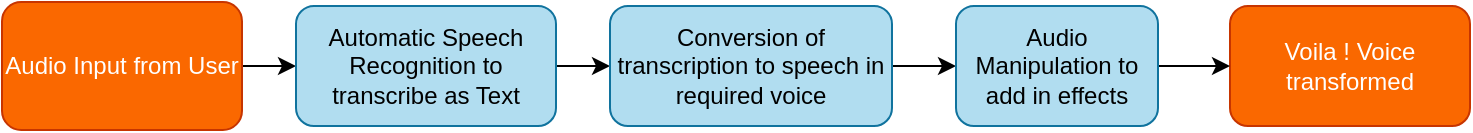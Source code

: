<mxfile>
    <diagram id="WVw24zHic-1xW2ep8XSa" name="Page-1">
        <mxGraphModel dx="785" dy="563" grid="0" gridSize="10" guides="1" tooltips="1" connect="1" arrows="1" fold="1" page="1" pageScale="1" pageWidth="900" pageHeight="1600" background="#ffffff" math="0" shadow="0">
            <root>
                <mxCell id="0"/>
                <mxCell id="1" parent="0"/>
                <mxCell id="5" value="" style="edgeStyle=none;html=1;fontColor=#FFFFFF;strokeColor=#000000;" edge="1" parent="1" source="2" target="4">
                    <mxGeometry relative="1" as="geometry"/>
                </mxCell>
                <mxCell id="2" value="&lt;font color=&quot;#ffffff&quot;&gt;Audio Input from User&lt;/font&gt;" style="rounded=1;whiteSpace=wrap;html=1;fillColor=#fa6800;fontColor=#000000;strokeColor=#C73500;" vertex="1" parent="1">
                    <mxGeometry x="18" y="240" width="120" height="64" as="geometry"/>
                </mxCell>
                <mxCell id="3" value="&lt;font color=&quot;#ffffff&quot;&gt;Voila ! Voice transformed&lt;/font&gt;" style="rounded=1;whiteSpace=wrap;html=1;fillColor=#fa6800;fontColor=#000000;strokeColor=#C73500;" vertex="1" parent="1">
                    <mxGeometry x="632" y="242" width="120" height="60" as="geometry"/>
                </mxCell>
                <mxCell id="7" value="" style="edgeStyle=none;html=1;strokeColor=#000000;fontColor=#000000;" edge="1" parent="1" source="4" target="6">
                    <mxGeometry relative="1" as="geometry"/>
                </mxCell>
                <mxCell id="4" value="&lt;font color=&quot;#000000&quot;&gt;Automatic Speech Recognition to transcribe as Text&lt;/font&gt;" style="whiteSpace=wrap;html=1;fillColor=#b1ddf0;strokeColor=#10739e;rounded=1;" vertex="1" parent="1">
                    <mxGeometry x="165" y="242" width="130" height="60" as="geometry"/>
                </mxCell>
                <mxCell id="9" value="" style="edgeStyle=none;html=1;strokeColor=#000000;fontColor=#000000;" edge="1" parent="1" source="6" target="8">
                    <mxGeometry relative="1" as="geometry"/>
                </mxCell>
                <mxCell id="6" value="&lt;font color=&quot;#000000&quot;&gt;Conversion of transcription to speech in required voice&lt;/font&gt;" style="whiteSpace=wrap;html=1;fillColor=#b1ddf0;strokeColor=#10739e;rounded=1;" vertex="1" parent="1">
                    <mxGeometry x="322" y="242" width="141" height="60" as="geometry"/>
                </mxCell>
                <mxCell id="10" value="" style="edgeStyle=none;html=1;strokeColor=#000000;fontColor=#000000;" edge="1" parent="1" source="8" target="3">
                    <mxGeometry relative="1" as="geometry"/>
                </mxCell>
                <mxCell id="8" value="&lt;font color=&quot;#000000&quot;&gt;Audio Manipulation to add in effects&lt;/font&gt;" style="whiteSpace=wrap;html=1;fillColor=#b1ddf0;strokeColor=#10739e;rounded=1;" vertex="1" parent="1">
                    <mxGeometry x="495" y="242" width="101" height="60" as="geometry"/>
                </mxCell>
            </root>
        </mxGraphModel>
    </diagram>
</mxfile>